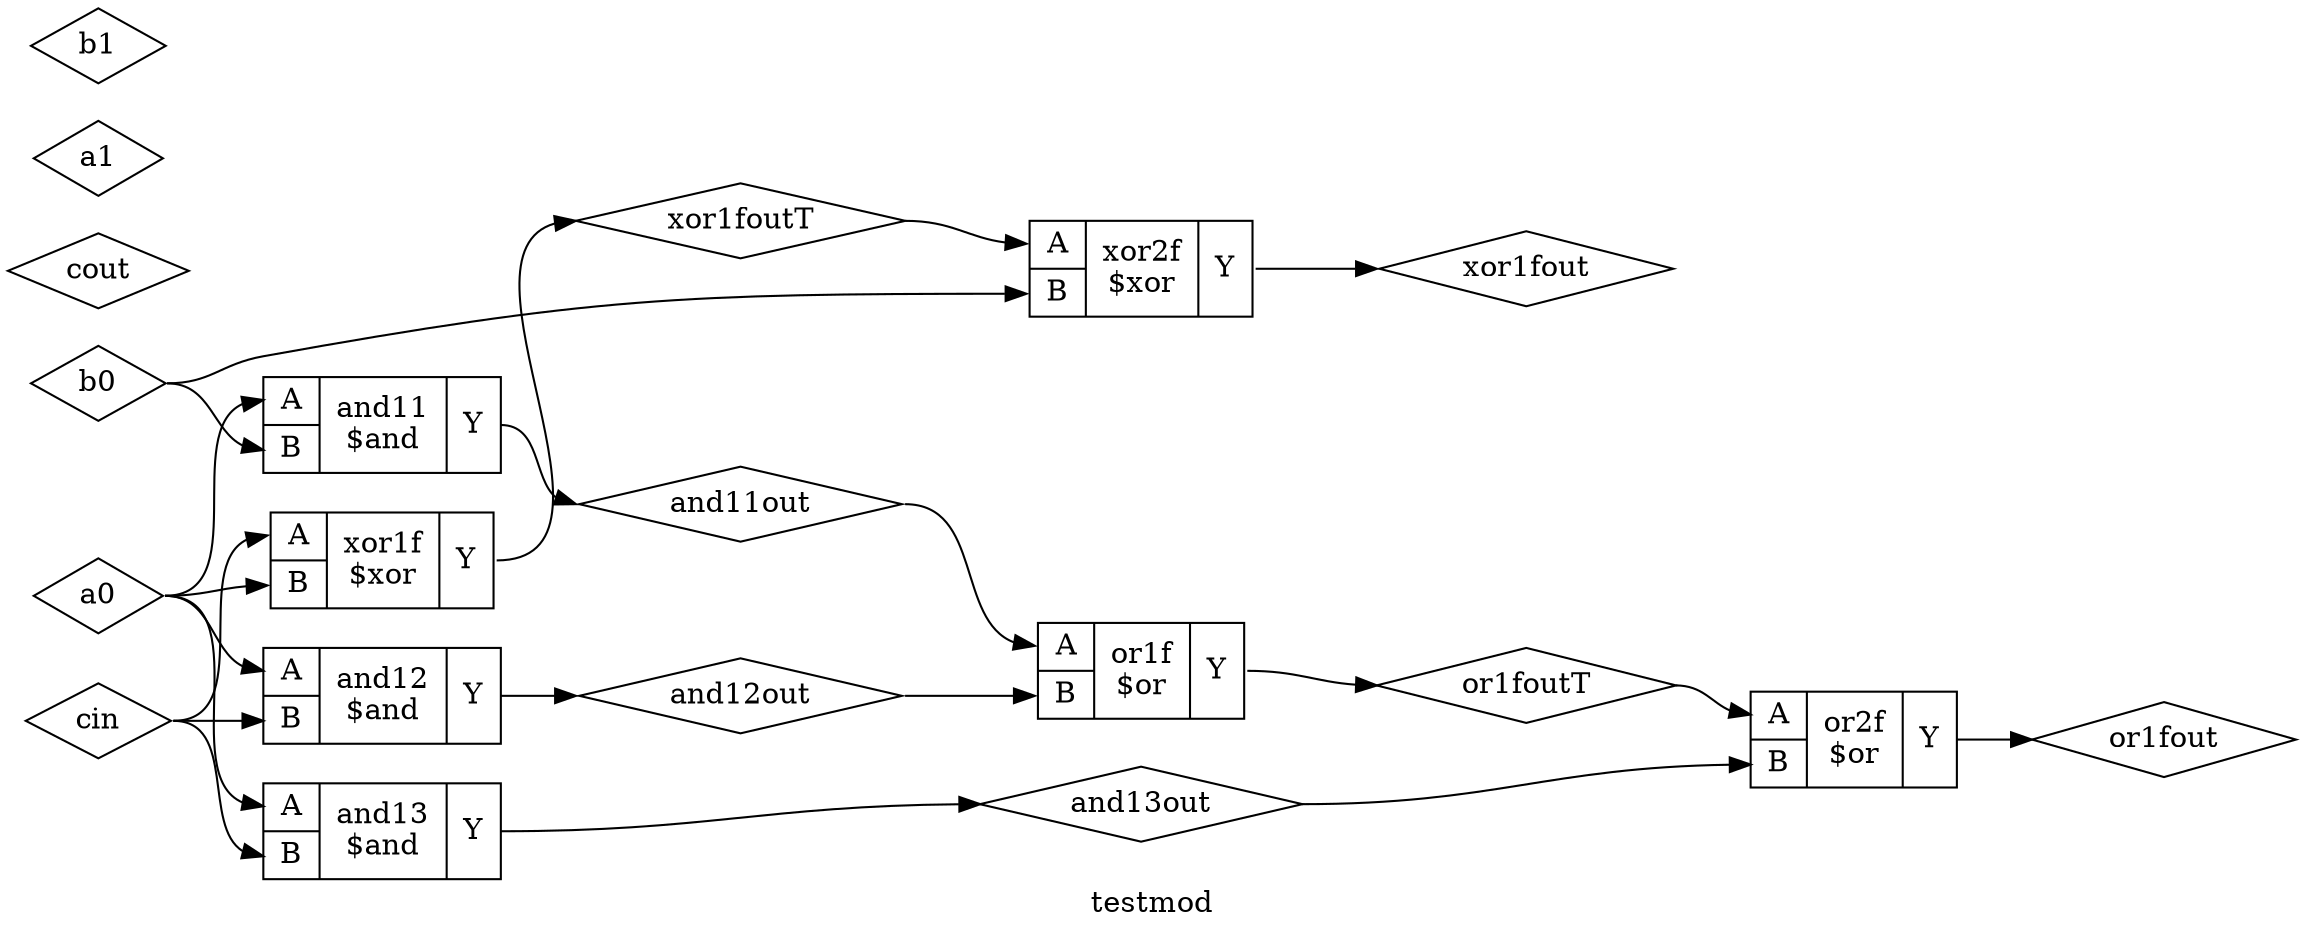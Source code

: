digraph "testmod" {
label="testmod";
rankdir="LR";
remincross=true;
n1 [ shape=diamond, label="cin", color="black", fontcolor="black" ];
n2 [ shape=diamond, label="cout", color="black", fontcolor="black" ];
n3 [ shape=diamond, label="a0", color="black", fontcolor="black" ];
n4 [ shape=diamond, label="a1", color="black", fontcolor="black" ];
n5 [ shape=diamond, label="b0", color="black", fontcolor="black" ];
n6 [ shape=diamond, label="b1", color="black", fontcolor="black" ];
n7 [ shape=diamond, label="xor1foutT", color="black", fontcolor="black" ];
n8 [ shape=diamond, label="xor1fout", color="black", fontcolor="black" ];
n9 [ shape=diamond, label="and11out", color="black", fontcolor="black" ];
n10 [ shape=diamond, label="and12out", color="black", fontcolor="black" ];
n11 [ shape=diamond, label="and13out", color="black", fontcolor="black" ];
n12 [ shape=diamond, label="or1foutT", color="black", fontcolor="black" ];
n13 [ shape=diamond, label="or1fout", color="black", fontcolor="black" ];
c17 [ shape=record, label="{{<p14> A|<p15> B}|xor1f\n$xor|{<p16> Y}}" ];
c18 [ shape=record, label="{{<p14> A|<p15> B}|xor2f\n$xor|{<p16> Y}}" ];
c19 [ shape=record, label="{{<p14> A|<p15> B}|and11\n$and|{<p16> Y}}" ];
c20 [ shape=record, label="{{<p14> A|<p15> B}|and12\n$and|{<p16> Y}}" ];
c21 [ shape=record, label="{{<p14> A|<p15> B}|and13\n$and|{<p16> Y}}" ];
c22 [ shape=record, label="{{<p14> A|<p15> B}|or1f\n$or|{<p16> Y}}" ];
c23 [ shape=record, label="{{<p14> A|<p15> B}|or2f\n$or|{<p16> Y}}" ];
n1:e -> c17:p14:w [color="black", label=""];
n1:e -> c20:p15:w [color="black", label=""];
n1:e -> c21:p15:w [color="black", label=""];
c20:p16:e -> n10:w [color="black", label=""];
n10:e -> c22:p15:w [color="black", label=""];
c21:p16:e -> n11:w [color="black", label=""];
n11:e -> c23:p15:w [color="black", label=""];
c22:p16:e -> n12:w [color="black", label=""];
n12:e -> c23:p14:w [color="black", label=""];
c23:p16:e -> n13:w [color="black", label=""];
n3:e -> c17:p15:w [color="black", label=""];
n3:e -> c19:p14:w [color="black", label=""];
n3:e -> c20:p14:w [color="black", label=""];
n3:e -> c21:p14:w [color="black", label=""];
n5:e -> c18:p15:w [color="black", label=""];
n5:e -> c19:p15:w [color="black", label=""];
c17:p16:e -> n7:w [color="black", label=""];
n7:e -> c18:p14:w [color="black", label=""];
c18:p16:e -> n8:w [color="black", label=""];
c19:p16:e -> n9:w [color="black", label=""];
n9:e -> c22:p14:w [color="black", label=""];
}
